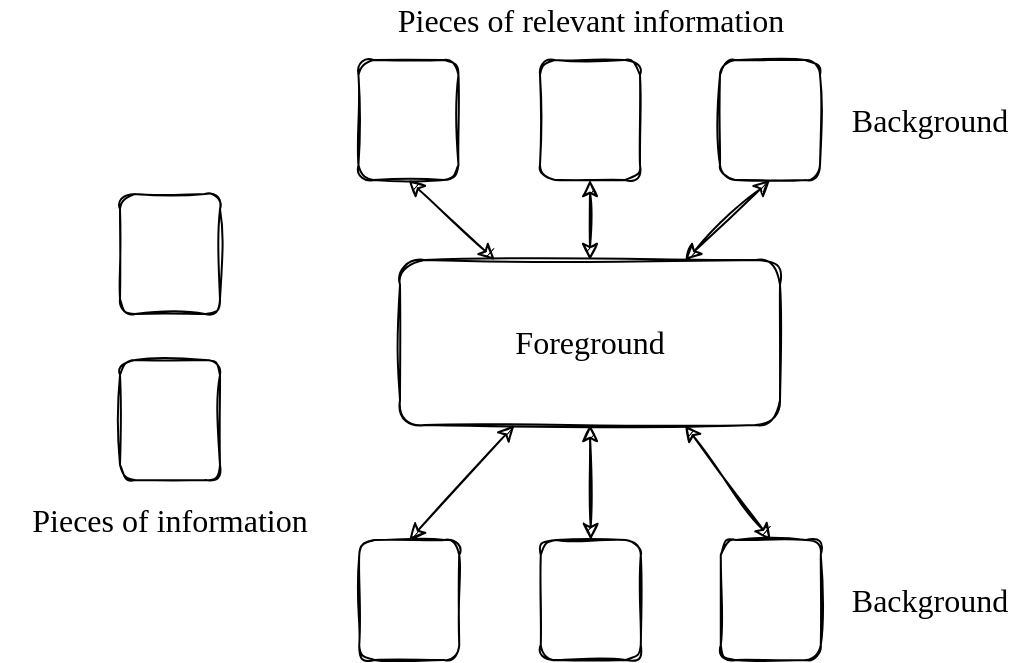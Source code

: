 <mxfile version="14.9.6" type="device"><diagram name="global_workspace_theory" id="TTGHUOk2DgrgVKRJ5lsh"><mxGraphModel dx="1106" dy="852" grid="1" gridSize="10" guides="1" tooltips="1" connect="1" arrows="1" fold="1" page="1" pageScale="1" pageWidth="291" pageHeight="413" math="0" shadow="0"><root><mxCell id="RF9lAnx8iJ7GTsO4xQ1s-0"/><mxCell id="RF9lAnx8iJ7GTsO4xQ1s-1" parent="RF9lAnx8iJ7GTsO4xQ1s-0"/><mxCell id="zd1ZHK4an8T_ONkCnz_3-0" value="" style="rounded=1;whiteSpace=wrap;html=1;sketch=1;" parent="RF9lAnx8iJ7GTsO4xQ1s-1" vertex="1"><mxGeometry x="360" y="80" width="50" height="60" as="geometry"/></mxCell><mxCell id="zd1ZHK4an8T_ONkCnz_3-1" value="&lt;font style=&quot;font-size: 16px&quot; face=&quot;Comic Sans MS&quot;&gt;Foreground&lt;/font&gt;" style="rounded=1;whiteSpace=wrap;html=1;sketch=1;" parent="RF9lAnx8iJ7GTsO4xQ1s-1" vertex="1"><mxGeometry x="200" y="180" width="190" height="82.5" as="geometry"/></mxCell><mxCell id="zd1ZHK4an8T_ONkCnz_3-2" value="" style="rounded=1;whiteSpace=wrap;html=1;sketch=1;" parent="RF9lAnx8iJ7GTsO4xQ1s-1" vertex="1"><mxGeometry x="270" y="80" width="50" height="60" as="geometry"/></mxCell><mxCell id="zd1ZHK4an8T_ONkCnz_3-5" value="" style="endArrow=classic;startArrow=classic;html=1;entryX=0.5;entryY=1;entryDx=0;entryDy=0;exitX=0.75;exitY=0;exitDx=0;exitDy=0;sketch=1;" parent="RF9lAnx8iJ7GTsO4xQ1s-1" source="zd1ZHK4an8T_ONkCnz_3-1" target="zd1ZHK4an8T_ONkCnz_3-0" edge="1"><mxGeometry width="50" height="50" relative="1" as="geometry"><mxPoint x="300" y="180" as="sourcePoint"/><mxPoint x="350" y="130" as="targetPoint"/></mxGeometry></mxCell><mxCell id="zd1ZHK4an8T_ONkCnz_3-6" value="" style="endArrow=classic;startArrow=classic;html=1;entryX=0.5;entryY=1;entryDx=0;entryDy=0;exitX=0.5;exitY=0;exitDx=0;exitDy=0;sketch=1;" parent="RF9lAnx8iJ7GTsO4xQ1s-1" source="zd1ZHK4an8T_ONkCnz_3-1" target="zd1ZHK4an8T_ONkCnz_3-2" edge="1"><mxGeometry width="50" height="50" relative="1" as="geometry"><mxPoint x="150" y="200" as="sourcePoint"/><mxPoint x="295" y="119" as="targetPoint"/></mxGeometry></mxCell><mxCell id="zd1ZHK4an8T_ONkCnz_3-7" value="" style="rounded=1;whiteSpace=wrap;html=1;sketch=1;" parent="RF9lAnx8iJ7GTsO4xQ1s-1" vertex="1"><mxGeometry x="179.23" y="80" width="50" height="60" as="geometry"/></mxCell><mxCell id="zd1ZHK4an8T_ONkCnz_3-8" value="" style="endArrow=classic;startArrow=classic;html=1;entryX=0.5;entryY=1;entryDx=0;entryDy=0;exitX=0.25;exitY=0;exitDx=0;exitDy=0;sketch=1;" parent="RF9lAnx8iJ7GTsO4xQ1s-1" source="zd1ZHK4an8T_ONkCnz_3-1" target="zd1ZHK4an8T_ONkCnz_3-7" edge="1"><mxGeometry width="50" height="50" relative="1" as="geometry"><mxPoint x="305" y="190" as="sourcePoint"/><mxPoint x="305" y="130" as="targetPoint"/></mxGeometry></mxCell><mxCell id="zd1ZHK4an8T_ONkCnz_3-9" value="" style="rounded=1;whiteSpace=wrap;html=1;sketch=1;" parent="RF9lAnx8iJ7GTsO4xQ1s-1" vertex="1"><mxGeometry x="360.39" y="320" width="50" height="60" as="geometry"/></mxCell><mxCell id="zd1ZHK4an8T_ONkCnz_3-10" value="" style="rounded=1;whiteSpace=wrap;html=1;sketch=1;" parent="RF9lAnx8iJ7GTsO4xQ1s-1" vertex="1"><mxGeometry x="270.39" y="320" width="50" height="60" as="geometry"/></mxCell><mxCell id="zd1ZHK4an8T_ONkCnz_3-11" value="" style="rounded=1;whiteSpace=wrap;html=1;sketch=1;" parent="RF9lAnx8iJ7GTsO4xQ1s-1" vertex="1"><mxGeometry x="179.62" y="320" width="50" height="60" as="geometry"/></mxCell><mxCell id="zd1ZHK4an8T_ONkCnz_3-12" value="" style="endArrow=classic;startArrow=classic;html=1;exitX=0.5;exitY=0;exitDx=0;exitDy=0;sketch=1;" parent="RF9lAnx8iJ7GTsO4xQ1s-1" source="zd1ZHK4an8T_ONkCnz_3-11" target="zd1ZHK4an8T_ONkCnz_3-1" edge="1"><mxGeometry width="50" height="50" relative="1" as="geometry"><mxPoint x="180" y="330" as="sourcePoint"/><mxPoint x="230" y="280" as="targetPoint"/></mxGeometry></mxCell><mxCell id="zd1ZHK4an8T_ONkCnz_3-13" value="" style="endArrow=classic;startArrow=classic;html=1;entryX=0.5;entryY=1;entryDx=0;entryDy=0;exitX=0.5;exitY=0;exitDx=0;exitDy=0;sketch=1;" parent="RF9lAnx8iJ7GTsO4xQ1s-1" source="zd1ZHK4an8T_ONkCnz_3-10" target="zd1ZHK4an8T_ONkCnz_3-1" edge="1"><mxGeometry width="50" height="50" relative="1" as="geometry"><mxPoint x="100" y="370" as="sourcePoint"/><mxPoint x="150" y="320" as="targetPoint"/></mxGeometry></mxCell><mxCell id="zd1ZHK4an8T_ONkCnz_3-14" value="" style="endArrow=classic;startArrow=classic;html=1;entryX=0.75;entryY=1;entryDx=0;entryDy=0;exitX=0.5;exitY=0;exitDx=0;exitDy=0;sketch=1;" parent="RF9lAnx8iJ7GTsO4xQ1s-1" source="zd1ZHK4an8T_ONkCnz_3-9" target="zd1ZHK4an8T_ONkCnz_3-1" edge="1"><mxGeometry width="50" height="50" relative="1" as="geometry"><mxPoint x="-40" y="340" as="sourcePoint"/><mxPoint x="10" y="290" as="targetPoint"/></mxGeometry></mxCell><mxCell id="zd1ZHK4an8T_ONkCnz_3-17" value="Background" style="text;html=1;strokeColor=none;fillColor=none;align=center;verticalAlign=middle;whiteSpace=wrap;rounded=0;fontSize=16;fontFamily=Comic Sans MS;" parent="RF9lAnx8iJ7GTsO4xQ1s-1" vertex="1"><mxGeometry x="420" y="340" width="90" height="20" as="geometry"/></mxCell><mxCell id="zd1ZHK4an8T_ONkCnz_3-18" value="Background" style="text;html=1;strokeColor=none;fillColor=none;align=center;verticalAlign=middle;whiteSpace=wrap;rounded=0;fontSize=16;fontFamily=Comic Sans MS;" parent="RF9lAnx8iJ7GTsO4xQ1s-1" vertex="1"><mxGeometry x="420" y="100" width="90" height="20" as="geometry"/></mxCell><mxCell id="zd1ZHK4an8T_ONkCnz_3-19" value="Pieces of relevant information" style="text;html=1;strokeColor=none;fillColor=none;align=center;verticalAlign=middle;whiteSpace=wrap;rounded=0;fontSize=16;fontFamily=Comic Sans MS;" parent="RF9lAnx8iJ7GTsO4xQ1s-1" vertex="1"><mxGeometry x="174.61" y="50" width="240.77" height="20" as="geometry"/></mxCell><mxCell id="gvHHBH0KJ3WB3pmG77O0-0" value="" style="rounded=1;whiteSpace=wrap;html=1;sketch=1;" vertex="1" parent="RF9lAnx8iJ7GTsO4xQ1s-1"><mxGeometry x="60" y="230" width="50" height="60" as="geometry"/></mxCell><mxCell id="gvHHBH0KJ3WB3pmG77O0-1" value="" style="rounded=1;whiteSpace=wrap;html=1;sketch=1;" vertex="1" parent="RF9lAnx8iJ7GTsO4xQ1s-1"><mxGeometry x="60" y="147" width="50" height="60" as="geometry"/></mxCell><mxCell id="gvHHBH0KJ3WB3pmG77O0-2" value="Pieces of information" style="text;html=1;strokeColor=none;fillColor=none;align=center;verticalAlign=middle;whiteSpace=wrap;rounded=0;fontSize=16;fontFamily=Comic Sans MS;" vertex="1" parent="RF9lAnx8iJ7GTsO4xQ1s-1"><mxGeometry y="300" width="170" height="20" as="geometry"/></mxCell></root></mxGraphModel></diagram></mxfile>